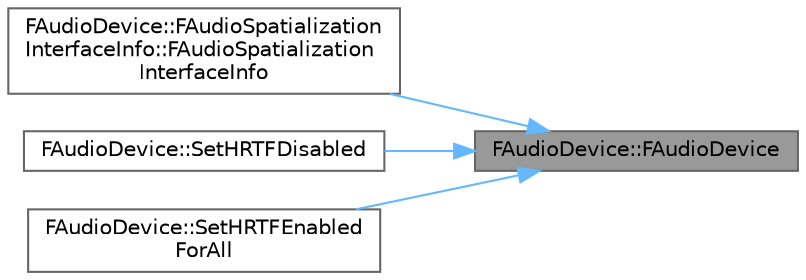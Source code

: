 digraph "FAudioDevice::FAudioDevice"
{
 // INTERACTIVE_SVG=YES
 // LATEX_PDF_SIZE
  bgcolor="transparent";
  edge [fontname=Helvetica,fontsize=10,labelfontname=Helvetica,labelfontsize=10];
  node [fontname=Helvetica,fontsize=10,shape=box,height=0.2,width=0.4];
  rankdir="RL";
  Node1 [id="Node000001",label="FAudioDevice::FAudioDevice",height=0.2,width=0.4,color="gray40", fillcolor="grey60", style="filled", fontcolor="black",tooltip="Constructor."];
  Node1 -> Node2 [id="edge1_Node000001_Node000002",dir="back",color="steelblue1",style="solid",tooltip=" "];
  Node2 [id="Node000002",label="FAudioDevice::FAudioSpatialization\lInterfaceInfo::FAudioSpatialization\lInterfaceInfo",height=0.2,width=0.4,color="grey40", fillcolor="white", style="filled",URL="$dd/d2c/structFAudioDevice_1_1FAudioSpatializationInterfaceInfo.html#ab3930e049f183f3a5028711c975785d4",tooltip=" "];
  Node1 -> Node3 [id="edge2_Node000001_Node000003",dir="back",color="steelblue1",style="solid",tooltip=" "];
  Node3 [id="Node000003",label="FAudioDevice::SetHRTFDisabled",height=0.2,width=0.4,color="grey40", fillcolor="white", style="filled",URL="$d7/db1/classFAudioDevice.html#acfa1fe121195af77896d700761dc9a7c",tooltip=" "];
  Node1 -> Node4 [id="edge3_Node000001_Node000004",dir="back",color="steelblue1",style="solid",tooltip=" "];
  Node4 [id="Node000004",label="FAudioDevice::SetHRTFEnabled\lForAll",height=0.2,width=0.4,color="grey40", fillcolor="white", style="filled",URL="$d7/db1/classFAudioDevice.html#aa2e3696e2957f8f59e467b1fcc678dd6",tooltip=" "];
}
